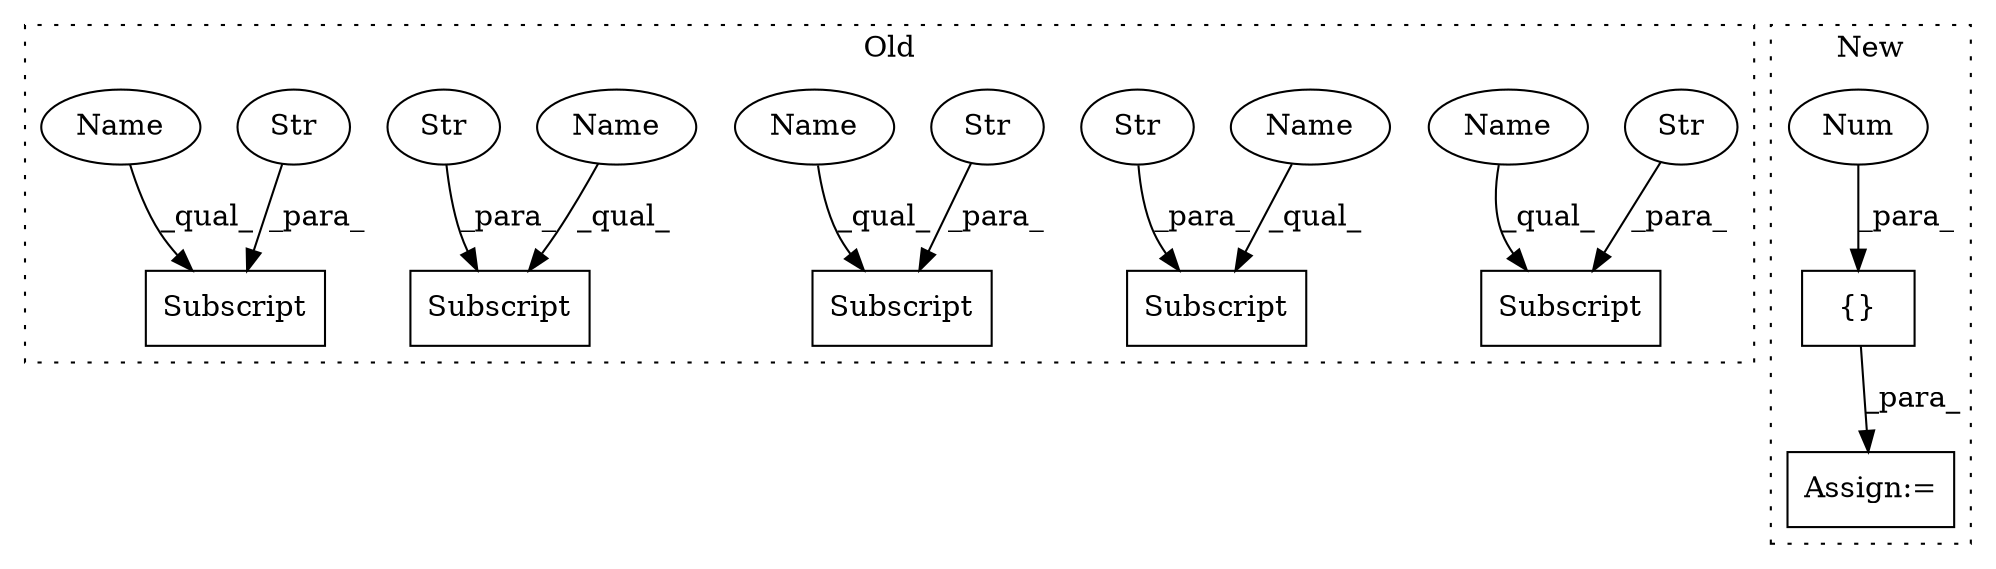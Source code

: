 digraph G {
subgraph cluster0 {
1 [label="Subscript" a="63" s="800,0" l="28,0" shape="box"];
4 [label="Str" a="66" s="812" l="15" shape="ellipse"];
5 [label="Subscript" a="63" s="686,0" l="28,0" shape="box"];
6 [label="Str" a="66" s="698" l="15" shape="ellipse"];
7 [label="Subscript" a="63" s="1094,0" l="22,0" shape="box"];
8 [label="Str" a="66" s="1106" l="9" shape="ellipse"];
9 [label="Subscript" a="63" s="1014,0" l="28,0" shape="box"];
10 [label="Str" a="66" s="1026" l="15" shape="ellipse"];
11 [label="Subscript" a="63" s="914,0" l="28,0" shape="box"];
12 [label="Str" a="66" s="926" l="15" shape="ellipse"];
14 [label="Name" a="87" s="1094" l="11" shape="ellipse"];
15 [label="Name" a="87" s="686" l="11" shape="ellipse"];
16 [label="Name" a="87" s="1014" l="11" shape="ellipse"];
17 [label="Name" a="87" s="914" l="11" shape="ellipse"];
18 [label="Name" a="87" s="800" l="11" shape="ellipse"];
label = "Old";
style="dotted";
}
subgraph cluster1 {
2 [label="{}" a="59" s="466,477" l="1,0" shape="box"];
3 [label="Assign:=" a="68" s="430" l="3" shape="box"];
13 [label="Num" a="76" s="467" l="2" shape="ellipse"];
label = "New";
style="dotted";
}
2 -> 3 [label="_para_"];
4 -> 1 [label="_para_"];
6 -> 5 [label="_para_"];
8 -> 7 [label="_para_"];
10 -> 9 [label="_para_"];
12 -> 11 [label="_para_"];
13 -> 2 [label="_para_"];
14 -> 7 [label="_qual_"];
15 -> 5 [label="_qual_"];
16 -> 9 [label="_qual_"];
17 -> 11 [label="_qual_"];
18 -> 1 [label="_qual_"];
}